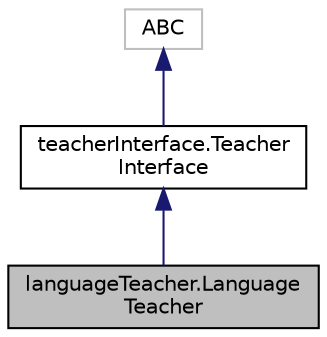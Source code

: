 digraph "languageTeacher.LanguageTeacher"
{
 // LATEX_PDF_SIZE
  edge [fontname="Helvetica",fontsize="10",labelfontname="Helvetica",labelfontsize="10"];
  node [fontname="Helvetica",fontsize="10",shape=record];
  Node1 [label="languageTeacher.Language\lTeacher",height=0.2,width=0.4,color="black", fillcolor="grey75", style="filled", fontcolor="black",tooltip="Implementación de LlmInterface usando la API de OpenAI."];
  Node2 -> Node1 [dir="back",color="midnightblue",fontsize="10",style="solid",fontname="Helvetica"];
  Node2 [label="teacherInterface.Teacher\lInterface",height=0.2,width=0.4,color="black", fillcolor="white", style="filled",URL="$classteacherInterface_1_1TeacherInterface.html",tooltip=" "];
  Node3 -> Node2 [dir="back",color="midnightblue",fontsize="10",style="solid",fontname="Helvetica"];
  Node3 [label="ABC",height=0.2,width=0.4,color="grey75", fillcolor="white", style="filled",tooltip=" "];
}
